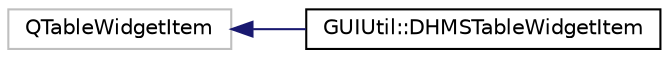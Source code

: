 digraph "Graphical Class Hierarchy"
{
 // LATEX_PDF_SIZE
  edge [fontname="Helvetica",fontsize="10",labelfontname="Helvetica",labelfontsize="10"];
  node [fontname="Helvetica",fontsize="10",shape=record];
  rankdir="LR";
  Node194 [label="QTableWidgetItem",height=0.2,width=0.4,color="grey75", fillcolor="white", style="filled",tooltip=" "];
  Node194 -> Node0 [dir="back",color="midnightblue",fontsize="10",style="solid",fontname="Helvetica"];
  Node0 [label="GUIUtil::DHMSTableWidgetItem",height=0.2,width=0.4,color="black", fillcolor="white", style="filled",URL="$class_g_u_i_util_1_1_d_h_m_s_table_widget_item.html",tooltip=" "];
}

